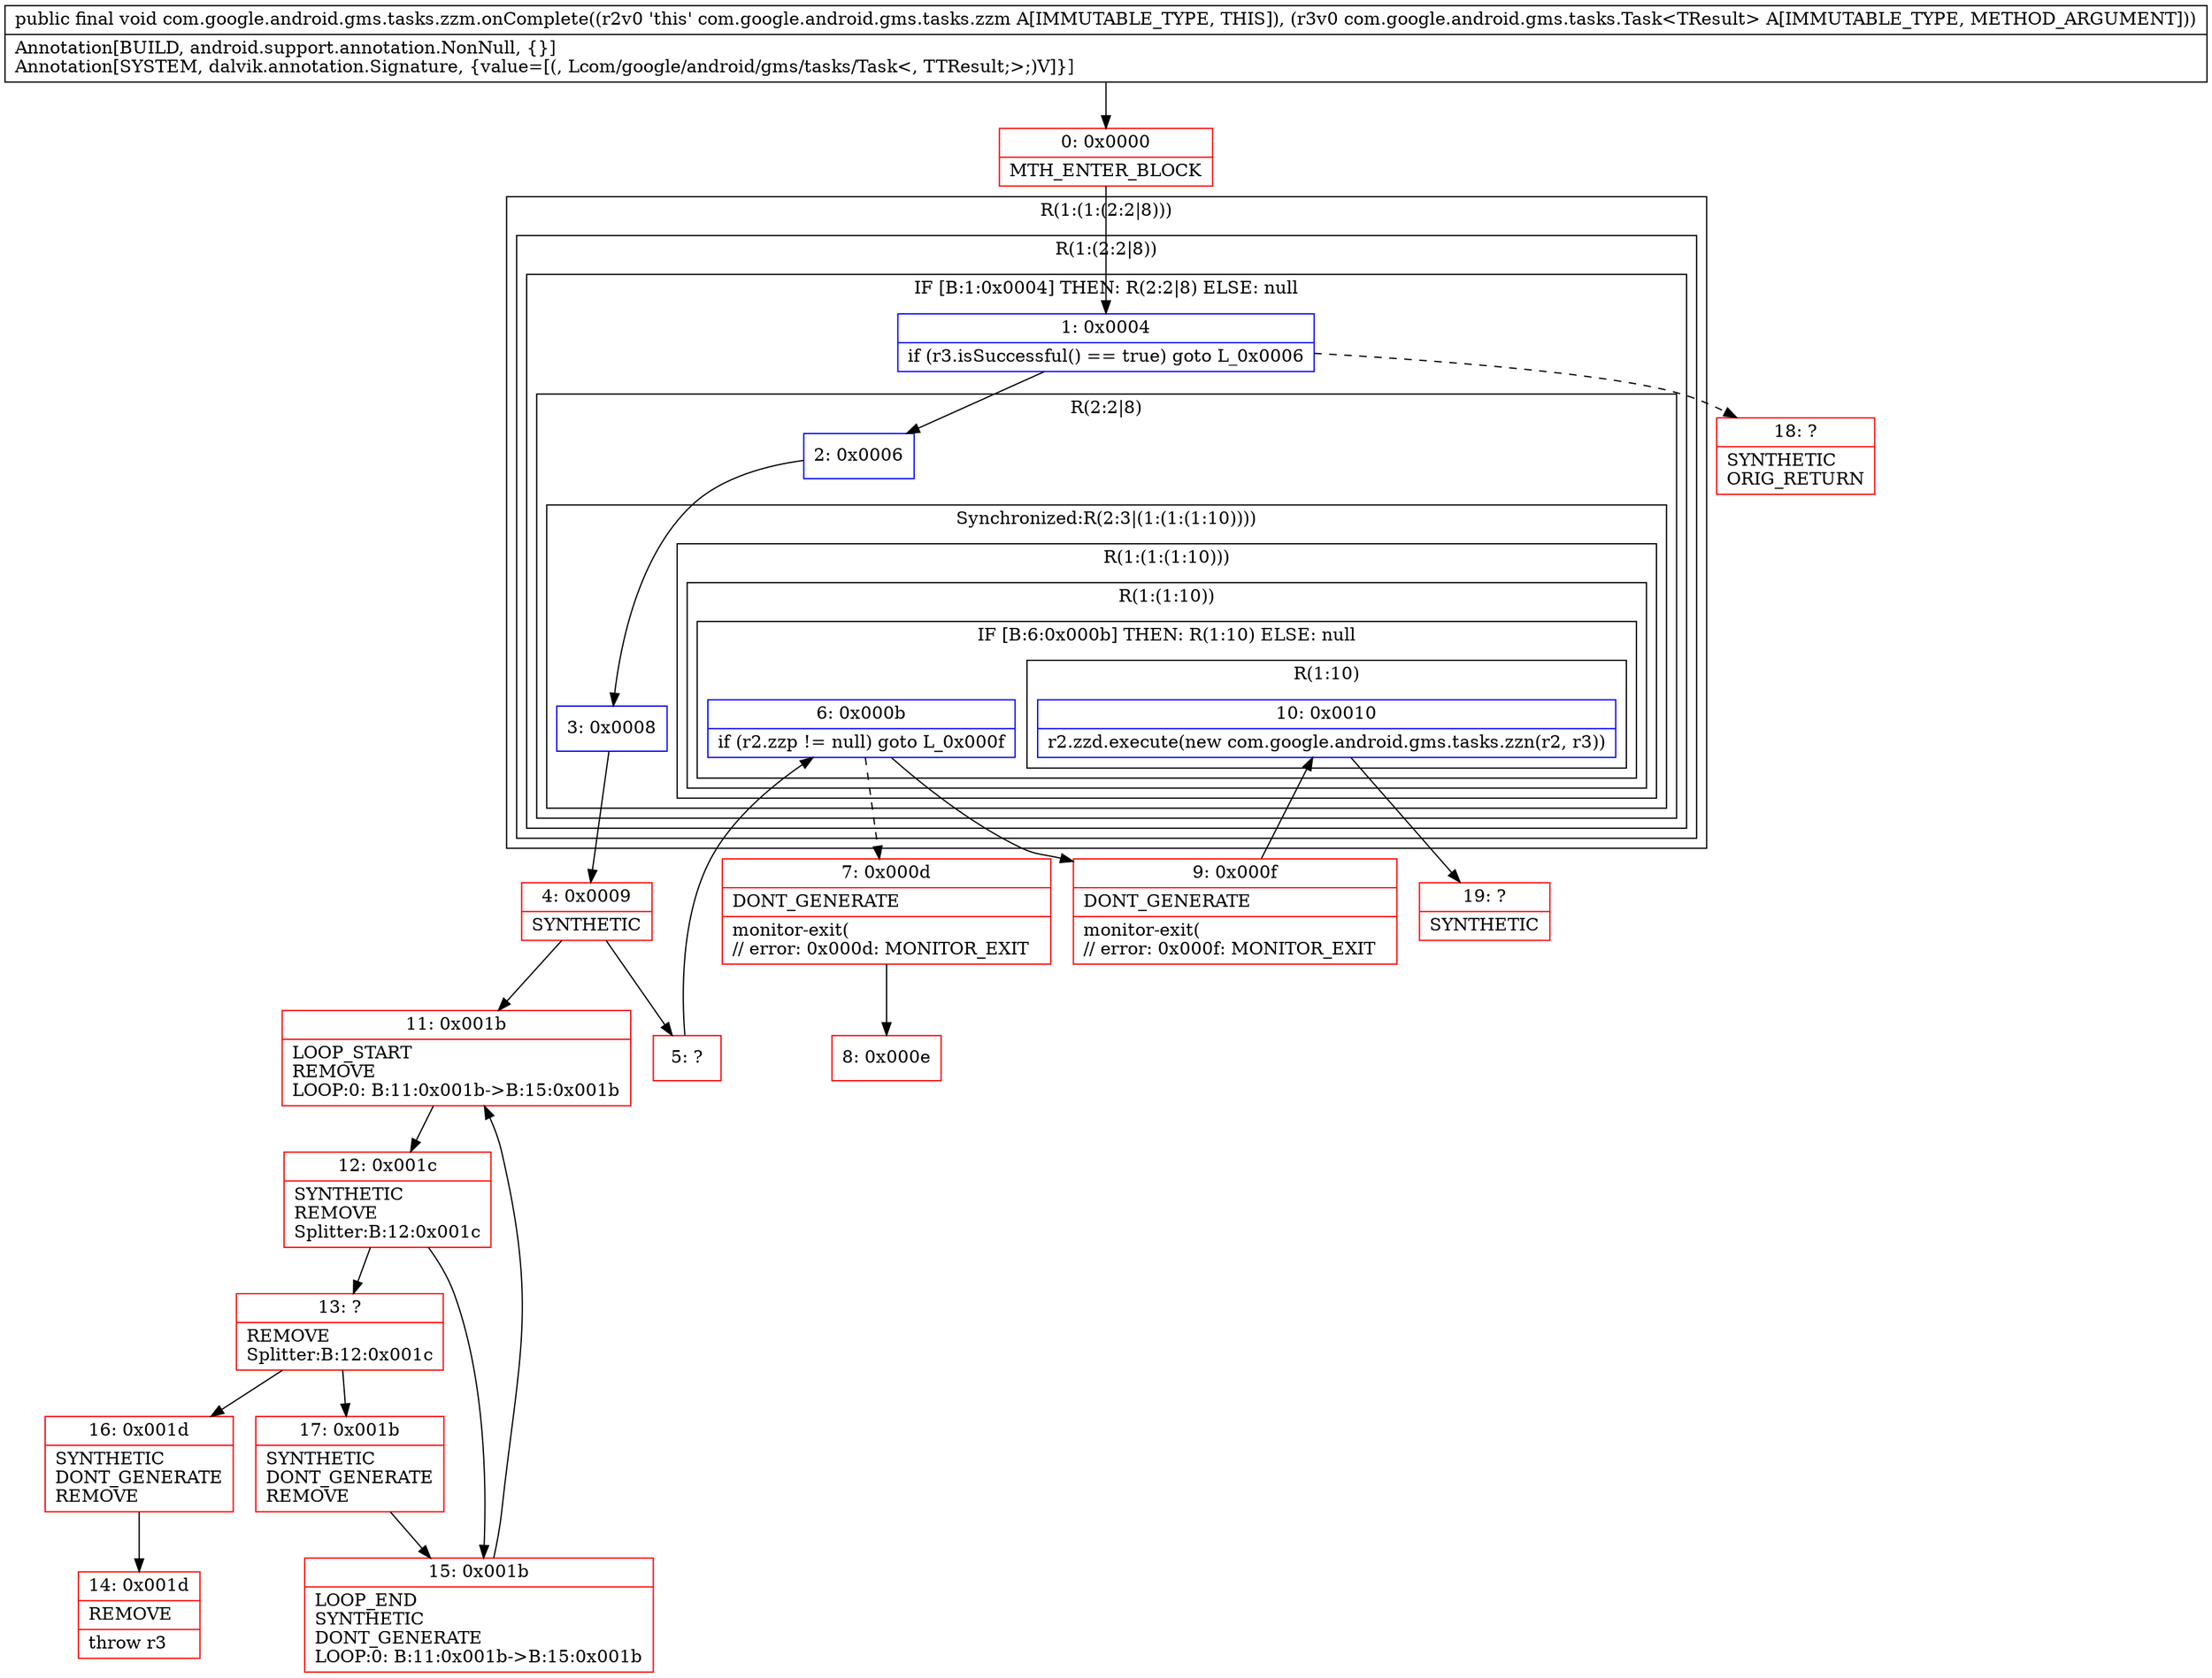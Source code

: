 digraph "CFG forcom.google.android.gms.tasks.zzm.onComplete(Lcom\/google\/android\/gms\/tasks\/Task;)V" {
subgraph cluster_Region_462117808 {
label = "R(1:(1:(2:2|8)))";
node [shape=record,color=blue];
subgraph cluster_Region_403028914 {
label = "R(1:(2:2|8))";
node [shape=record,color=blue];
subgraph cluster_IfRegion_2004824573 {
label = "IF [B:1:0x0004] THEN: R(2:2|8) ELSE: null";
node [shape=record,color=blue];
Node_1 [shape=record,label="{1\:\ 0x0004|if (r3.isSuccessful() == true) goto L_0x0006\l}"];
subgraph cluster_Region_1784001896 {
label = "R(2:2|8)";
node [shape=record,color=blue];
Node_2 [shape=record,label="{2\:\ 0x0006}"];
subgraph cluster_SynchronizedRegion_725759305 {
label = "Synchronized:R(2:3|(1:(1:(1:10))))";
node [shape=record,color=blue];
Node_3 [shape=record,label="{3\:\ 0x0008}"];
subgraph cluster_Region_514835384 {
label = "R(1:(1:(1:10)))";
node [shape=record,color=blue];
subgraph cluster_Region_282192201 {
label = "R(1:(1:10))";
node [shape=record,color=blue];
subgraph cluster_IfRegion_1474883790 {
label = "IF [B:6:0x000b] THEN: R(1:10) ELSE: null";
node [shape=record,color=blue];
Node_6 [shape=record,label="{6\:\ 0x000b|if (r2.zzp != null) goto L_0x000f\l}"];
subgraph cluster_Region_1832546055 {
label = "R(1:10)";
node [shape=record,color=blue];
Node_10 [shape=record,label="{10\:\ 0x0010|r2.zzd.execute(new com.google.android.gms.tasks.zzn(r2, r3))\l}"];
}
}
}
}
}
}
}
}
}
Node_0 [shape=record,color=red,label="{0\:\ 0x0000|MTH_ENTER_BLOCK\l}"];
Node_4 [shape=record,color=red,label="{4\:\ 0x0009|SYNTHETIC\l}"];
Node_5 [shape=record,color=red,label="{5\:\ ?}"];
Node_7 [shape=record,color=red,label="{7\:\ 0x000d|DONT_GENERATE\l|monitor\-exit(\l\/\/ error: 0x000d: MONITOR_EXIT  \l}"];
Node_8 [shape=record,color=red,label="{8\:\ 0x000e}"];
Node_9 [shape=record,color=red,label="{9\:\ 0x000f|DONT_GENERATE\l|monitor\-exit(\l\/\/ error: 0x000f: MONITOR_EXIT  \l}"];
Node_11 [shape=record,color=red,label="{11\:\ 0x001b|LOOP_START\lREMOVE\lLOOP:0: B:11:0x001b\-\>B:15:0x001b\l}"];
Node_12 [shape=record,color=red,label="{12\:\ 0x001c|SYNTHETIC\lREMOVE\lSplitter:B:12:0x001c\l}"];
Node_13 [shape=record,color=red,label="{13\:\ ?|REMOVE\lSplitter:B:12:0x001c\l}"];
Node_14 [shape=record,color=red,label="{14\:\ 0x001d|REMOVE\l|throw r3\l}"];
Node_15 [shape=record,color=red,label="{15\:\ 0x001b|LOOP_END\lSYNTHETIC\lDONT_GENERATE\lLOOP:0: B:11:0x001b\-\>B:15:0x001b\l}"];
Node_16 [shape=record,color=red,label="{16\:\ 0x001d|SYNTHETIC\lDONT_GENERATE\lREMOVE\l}"];
Node_17 [shape=record,color=red,label="{17\:\ 0x001b|SYNTHETIC\lDONT_GENERATE\lREMOVE\l}"];
Node_18 [shape=record,color=red,label="{18\:\ ?|SYNTHETIC\lORIG_RETURN\l}"];
Node_19 [shape=record,color=red,label="{19\:\ ?|SYNTHETIC\l}"];
MethodNode[shape=record,label="{public final void com.google.android.gms.tasks.zzm.onComplete((r2v0 'this' com.google.android.gms.tasks.zzm A[IMMUTABLE_TYPE, THIS]), (r3v0 com.google.android.gms.tasks.Task\<TResult\> A[IMMUTABLE_TYPE, METHOD_ARGUMENT]))  | Annotation[BUILD, android.support.annotation.NonNull, \{\}]\lAnnotation[SYSTEM, dalvik.annotation.Signature, \{value=[(, Lcom\/google\/android\/gms\/tasks\/Task\<, TTResult;\>;)V]\}]\l}"];
MethodNode -> Node_0;
Node_1 -> Node_2;
Node_1 -> Node_18[style=dashed];
Node_2 -> Node_3;
Node_3 -> Node_4;
Node_6 -> Node_7[style=dashed];
Node_6 -> Node_9;
Node_10 -> Node_19;
Node_0 -> Node_1;
Node_4 -> Node_5;
Node_4 -> Node_11;
Node_5 -> Node_6;
Node_7 -> Node_8;
Node_9 -> Node_10;
Node_11 -> Node_12;
Node_12 -> Node_13;
Node_12 -> Node_15;
Node_13 -> Node_16;
Node_13 -> Node_17;
Node_15 -> Node_11;
Node_16 -> Node_14;
Node_17 -> Node_15;
}

